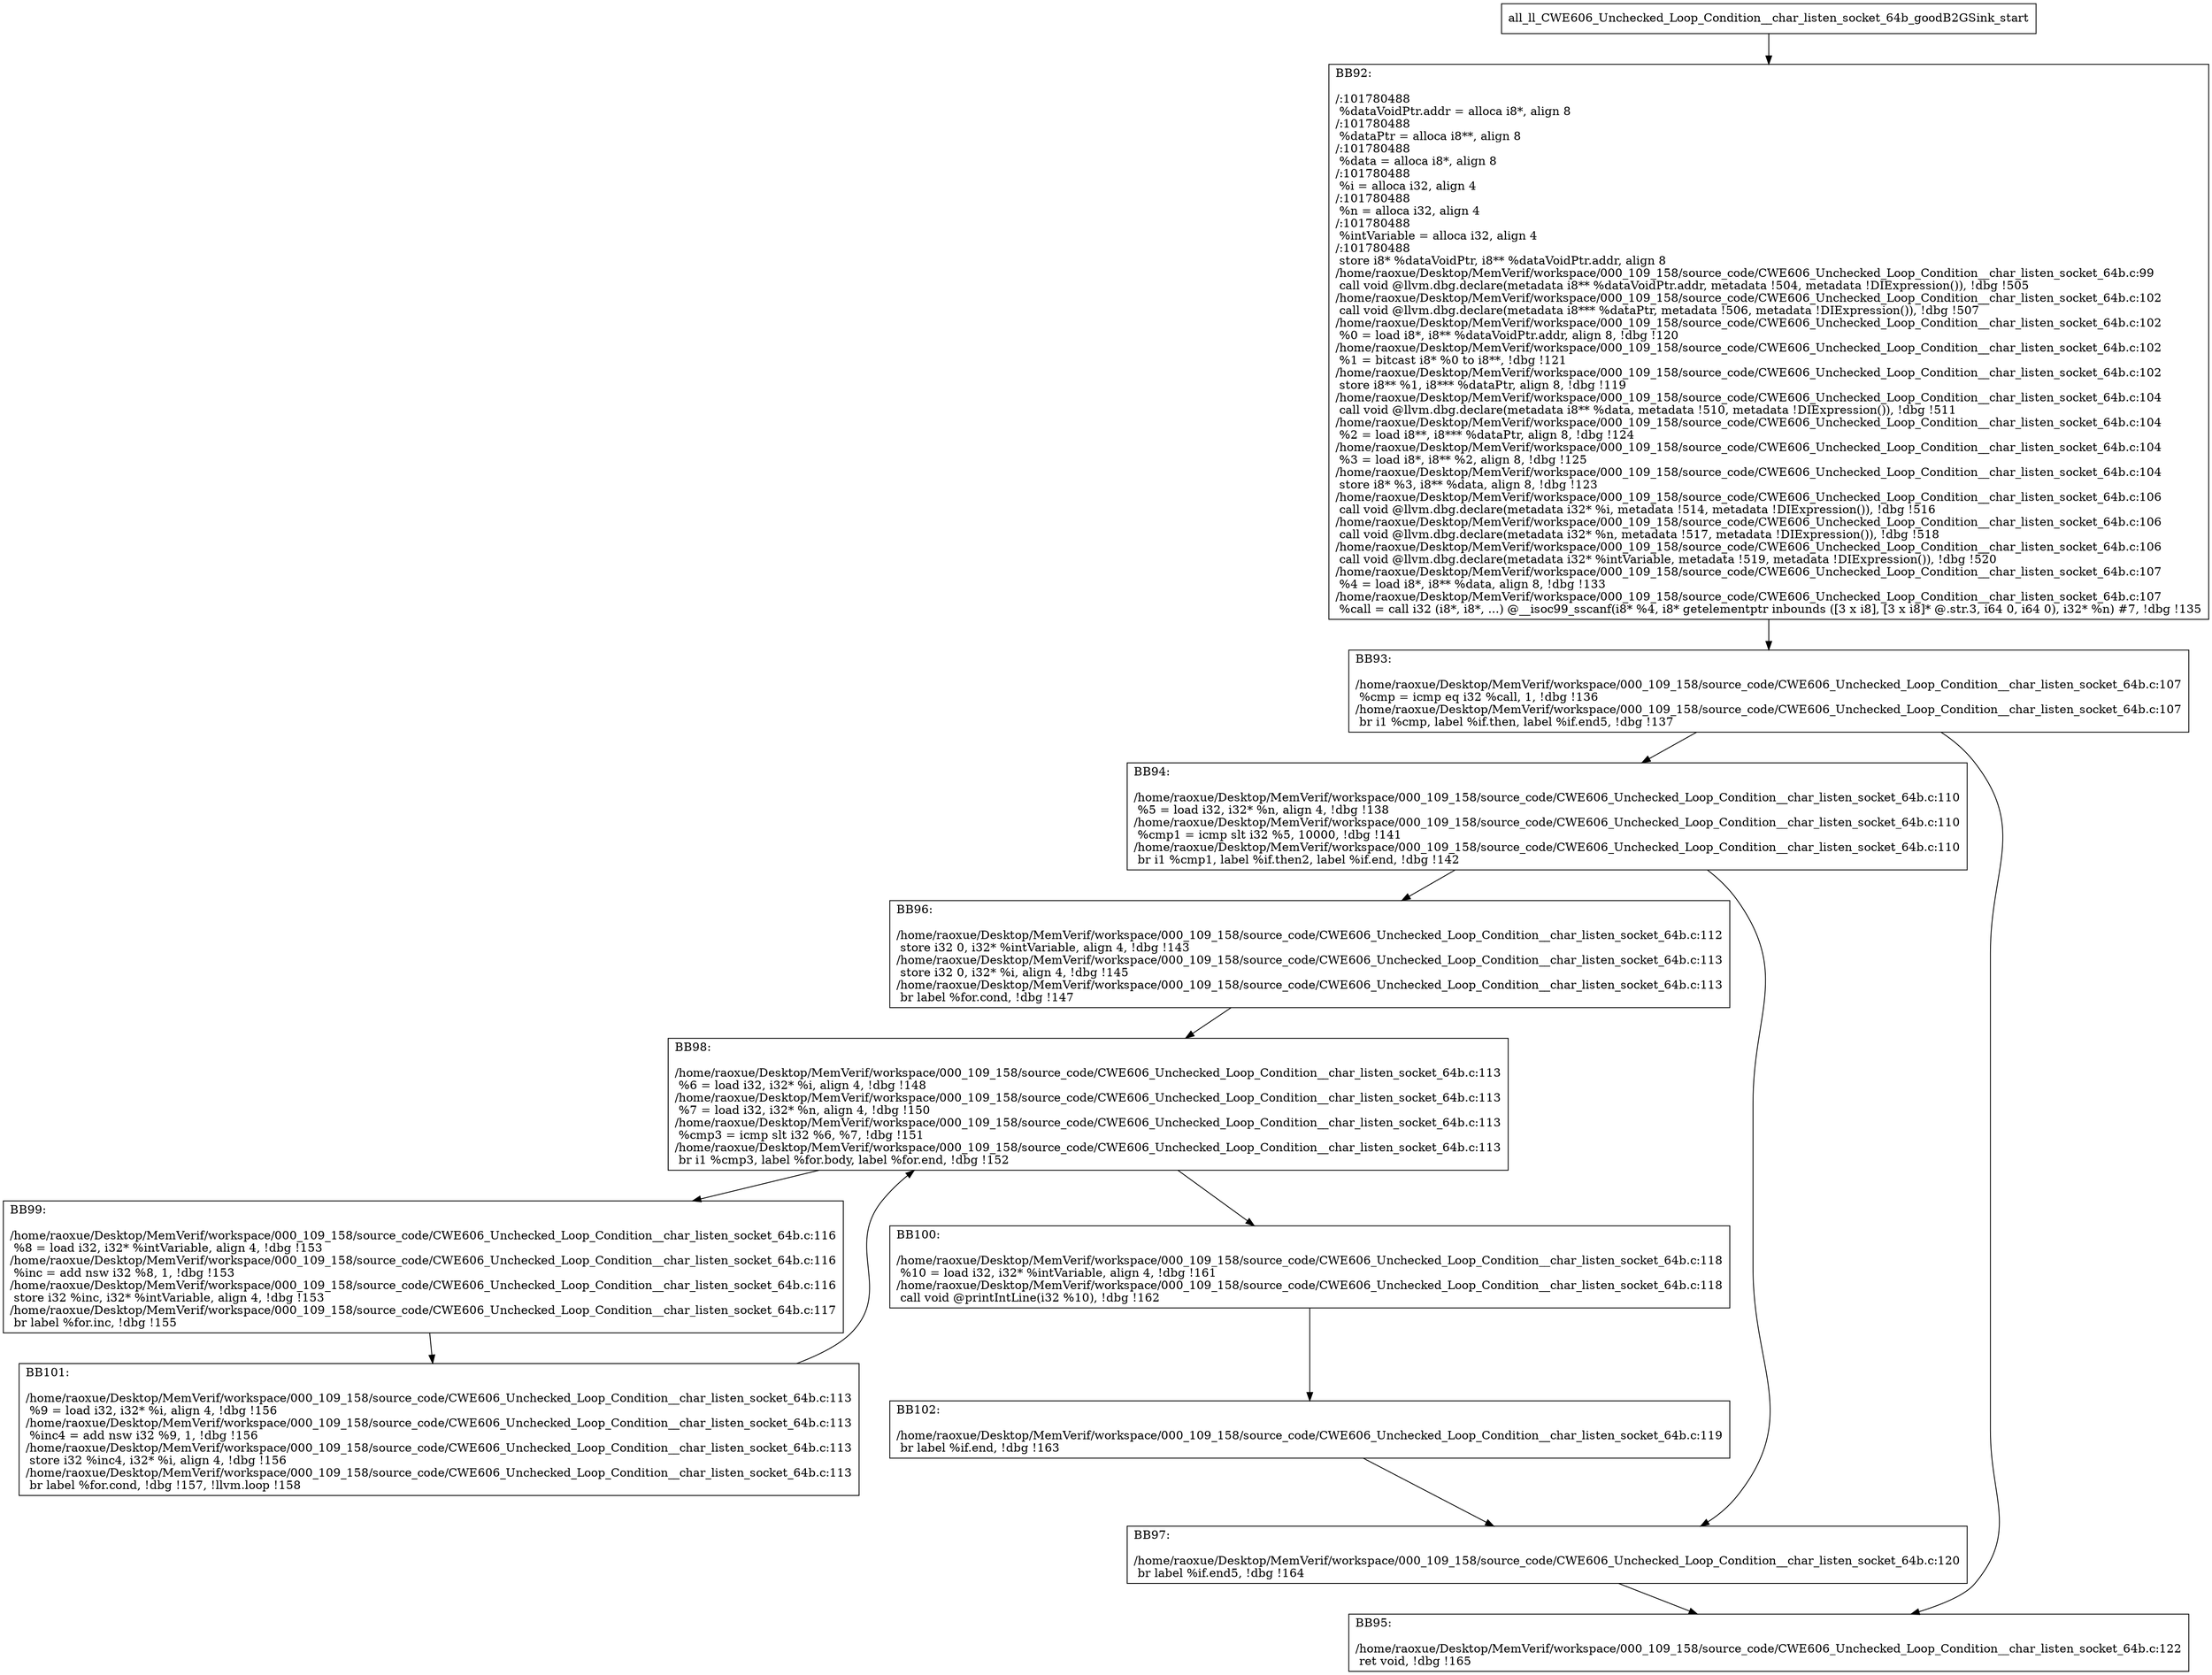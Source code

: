 digraph "CFG for'all_ll_CWE606_Unchecked_Loop_Condition__char_listen_socket_64b_goodB2GSink' function" {
	BBall_ll_CWE606_Unchecked_Loop_Condition__char_listen_socket_64b_goodB2GSink_start[shape=record,label="{all_ll_CWE606_Unchecked_Loop_Condition__char_listen_socket_64b_goodB2GSink_start}"];
	BBall_ll_CWE606_Unchecked_Loop_Condition__char_listen_socket_64b_goodB2GSink_start-> all_ll_CWE606_Unchecked_Loop_Condition__char_listen_socket_64b_goodB2GSinkBB92;
	all_ll_CWE606_Unchecked_Loop_Condition__char_listen_socket_64b_goodB2GSinkBB92 [shape=record, label="{BB92:\l\l/:101780488\l
  %dataVoidPtr.addr = alloca i8*, align 8\l
/:101780488\l
  %dataPtr = alloca i8**, align 8\l
/:101780488\l
  %data = alloca i8*, align 8\l
/:101780488\l
  %i = alloca i32, align 4\l
/:101780488\l
  %n = alloca i32, align 4\l
/:101780488\l
  %intVariable = alloca i32, align 4\l
/:101780488\l
  store i8* %dataVoidPtr, i8** %dataVoidPtr.addr, align 8\l
/home/raoxue/Desktop/MemVerif/workspace/000_109_158/source_code/CWE606_Unchecked_Loop_Condition__char_listen_socket_64b.c:99\l
  call void @llvm.dbg.declare(metadata i8** %dataVoidPtr.addr, metadata !504, metadata !DIExpression()), !dbg !505\l
/home/raoxue/Desktop/MemVerif/workspace/000_109_158/source_code/CWE606_Unchecked_Loop_Condition__char_listen_socket_64b.c:102\l
  call void @llvm.dbg.declare(metadata i8*** %dataPtr, metadata !506, metadata !DIExpression()), !dbg !507\l
/home/raoxue/Desktop/MemVerif/workspace/000_109_158/source_code/CWE606_Unchecked_Loop_Condition__char_listen_socket_64b.c:102\l
  %0 = load i8*, i8** %dataVoidPtr.addr, align 8, !dbg !120\l
/home/raoxue/Desktop/MemVerif/workspace/000_109_158/source_code/CWE606_Unchecked_Loop_Condition__char_listen_socket_64b.c:102\l
  %1 = bitcast i8* %0 to i8**, !dbg !121\l
/home/raoxue/Desktop/MemVerif/workspace/000_109_158/source_code/CWE606_Unchecked_Loop_Condition__char_listen_socket_64b.c:102\l
  store i8** %1, i8*** %dataPtr, align 8, !dbg !119\l
/home/raoxue/Desktop/MemVerif/workspace/000_109_158/source_code/CWE606_Unchecked_Loop_Condition__char_listen_socket_64b.c:104\l
  call void @llvm.dbg.declare(metadata i8** %data, metadata !510, metadata !DIExpression()), !dbg !511\l
/home/raoxue/Desktop/MemVerif/workspace/000_109_158/source_code/CWE606_Unchecked_Loop_Condition__char_listen_socket_64b.c:104\l
  %2 = load i8**, i8*** %dataPtr, align 8, !dbg !124\l
/home/raoxue/Desktop/MemVerif/workspace/000_109_158/source_code/CWE606_Unchecked_Loop_Condition__char_listen_socket_64b.c:104\l
  %3 = load i8*, i8** %2, align 8, !dbg !125\l
/home/raoxue/Desktop/MemVerif/workspace/000_109_158/source_code/CWE606_Unchecked_Loop_Condition__char_listen_socket_64b.c:104\l
  store i8* %3, i8** %data, align 8, !dbg !123\l
/home/raoxue/Desktop/MemVerif/workspace/000_109_158/source_code/CWE606_Unchecked_Loop_Condition__char_listen_socket_64b.c:106\l
  call void @llvm.dbg.declare(metadata i32* %i, metadata !514, metadata !DIExpression()), !dbg !516\l
/home/raoxue/Desktop/MemVerif/workspace/000_109_158/source_code/CWE606_Unchecked_Loop_Condition__char_listen_socket_64b.c:106\l
  call void @llvm.dbg.declare(metadata i32* %n, metadata !517, metadata !DIExpression()), !dbg !518\l
/home/raoxue/Desktop/MemVerif/workspace/000_109_158/source_code/CWE606_Unchecked_Loop_Condition__char_listen_socket_64b.c:106\l
  call void @llvm.dbg.declare(metadata i32* %intVariable, metadata !519, metadata !DIExpression()), !dbg !520\l
/home/raoxue/Desktop/MemVerif/workspace/000_109_158/source_code/CWE606_Unchecked_Loop_Condition__char_listen_socket_64b.c:107\l
  %4 = load i8*, i8** %data, align 8, !dbg !133\l
/home/raoxue/Desktop/MemVerif/workspace/000_109_158/source_code/CWE606_Unchecked_Loop_Condition__char_listen_socket_64b.c:107\l
  %call = call i32 (i8*, i8*, ...) @__isoc99_sscanf(i8* %4, i8* getelementptr inbounds ([3 x i8], [3 x i8]* @.str.3, i64 0, i64 0), i32* %n) #7, !dbg !135\l
}"];
	all_ll_CWE606_Unchecked_Loop_Condition__char_listen_socket_64b_goodB2GSinkBB92-> all_ll_CWE606_Unchecked_Loop_Condition__char_listen_socket_64b_goodB2GSinkBB93;
	all_ll_CWE606_Unchecked_Loop_Condition__char_listen_socket_64b_goodB2GSinkBB93 [shape=record, label="{BB93:\l\l/home/raoxue/Desktop/MemVerif/workspace/000_109_158/source_code/CWE606_Unchecked_Loop_Condition__char_listen_socket_64b.c:107\l
  %cmp = icmp eq i32 %call, 1, !dbg !136\l
/home/raoxue/Desktop/MemVerif/workspace/000_109_158/source_code/CWE606_Unchecked_Loop_Condition__char_listen_socket_64b.c:107\l
  br i1 %cmp, label %if.then, label %if.end5, !dbg !137\l
}"];
	all_ll_CWE606_Unchecked_Loop_Condition__char_listen_socket_64b_goodB2GSinkBB93-> all_ll_CWE606_Unchecked_Loop_Condition__char_listen_socket_64b_goodB2GSinkBB94;
	all_ll_CWE606_Unchecked_Loop_Condition__char_listen_socket_64b_goodB2GSinkBB93-> all_ll_CWE606_Unchecked_Loop_Condition__char_listen_socket_64b_goodB2GSinkBB95;
	all_ll_CWE606_Unchecked_Loop_Condition__char_listen_socket_64b_goodB2GSinkBB94 [shape=record, label="{BB94:\l\l/home/raoxue/Desktop/MemVerif/workspace/000_109_158/source_code/CWE606_Unchecked_Loop_Condition__char_listen_socket_64b.c:110\l
  %5 = load i32, i32* %n, align 4, !dbg !138\l
/home/raoxue/Desktop/MemVerif/workspace/000_109_158/source_code/CWE606_Unchecked_Loop_Condition__char_listen_socket_64b.c:110\l
  %cmp1 = icmp slt i32 %5, 10000, !dbg !141\l
/home/raoxue/Desktop/MemVerif/workspace/000_109_158/source_code/CWE606_Unchecked_Loop_Condition__char_listen_socket_64b.c:110\l
  br i1 %cmp1, label %if.then2, label %if.end, !dbg !142\l
}"];
	all_ll_CWE606_Unchecked_Loop_Condition__char_listen_socket_64b_goodB2GSinkBB94-> all_ll_CWE606_Unchecked_Loop_Condition__char_listen_socket_64b_goodB2GSinkBB96;
	all_ll_CWE606_Unchecked_Loop_Condition__char_listen_socket_64b_goodB2GSinkBB94-> all_ll_CWE606_Unchecked_Loop_Condition__char_listen_socket_64b_goodB2GSinkBB97;
	all_ll_CWE606_Unchecked_Loop_Condition__char_listen_socket_64b_goodB2GSinkBB96 [shape=record, label="{BB96:\l\l/home/raoxue/Desktop/MemVerif/workspace/000_109_158/source_code/CWE606_Unchecked_Loop_Condition__char_listen_socket_64b.c:112\l
  store i32 0, i32* %intVariable, align 4, !dbg !143\l
/home/raoxue/Desktop/MemVerif/workspace/000_109_158/source_code/CWE606_Unchecked_Loop_Condition__char_listen_socket_64b.c:113\l
  store i32 0, i32* %i, align 4, !dbg !145\l
/home/raoxue/Desktop/MemVerif/workspace/000_109_158/source_code/CWE606_Unchecked_Loop_Condition__char_listen_socket_64b.c:113\l
  br label %for.cond, !dbg !147\l
}"];
	all_ll_CWE606_Unchecked_Loop_Condition__char_listen_socket_64b_goodB2GSinkBB96-> all_ll_CWE606_Unchecked_Loop_Condition__char_listen_socket_64b_goodB2GSinkBB98;
	all_ll_CWE606_Unchecked_Loop_Condition__char_listen_socket_64b_goodB2GSinkBB98 [shape=record, label="{BB98:\l\l/home/raoxue/Desktop/MemVerif/workspace/000_109_158/source_code/CWE606_Unchecked_Loop_Condition__char_listen_socket_64b.c:113\l
  %6 = load i32, i32* %i, align 4, !dbg !148\l
/home/raoxue/Desktop/MemVerif/workspace/000_109_158/source_code/CWE606_Unchecked_Loop_Condition__char_listen_socket_64b.c:113\l
  %7 = load i32, i32* %n, align 4, !dbg !150\l
/home/raoxue/Desktop/MemVerif/workspace/000_109_158/source_code/CWE606_Unchecked_Loop_Condition__char_listen_socket_64b.c:113\l
  %cmp3 = icmp slt i32 %6, %7, !dbg !151\l
/home/raoxue/Desktop/MemVerif/workspace/000_109_158/source_code/CWE606_Unchecked_Loop_Condition__char_listen_socket_64b.c:113\l
  br i1 %cmp3, label %for.body, label %for.end, !dbg !152\l
}"];
	all_ll_CWE606_Unchecked_Loop_Condition__char_listen_socket_64b_goodB2GSinkBB98-> all_ll_CWE606_Unchecked_Loop_Condition__char_listen_socket_64b_goodB2GSinkBB99;
	all_ll_CWE606_Unchecked_Loop_Condition__char_listen_socket_64b_goodB2GSinkBB98-> all_ll_CWE606_Unchecked_Loop_Condition__char_listen_socket_64b_goodB2GSinkBB100;
	all_ll_CWE606_Unchecked_Loop_Condition__char_listen_socket_64b_goodB2GSinkBB99 [shape=record, label="{BB99:\l\l/home/raoxue/Desktop/MemVerif/workspace/000_109_158/source_code/CWE606_Unchecked_Loop_Condition__char_listen_socket_64b.c:116\l
  %8 = load i32, i32* %intVariable, align 4, !dbg !153\l
/home/raoxue/Desktop/MemVerif/workspace/000_109_158/source_code/CWE606_Unchecked_Loop_Condition__char_listen_socket_64b.c:116\l
  %inc = add nsw i32 %8, 1, !dbg !153\l
/home/raoxue/Desktop/MemVerif/workspace/000_109_158/source_code/CWE606_Unchecked_Loop_Condition__char_listen_socket_64b.c:116\l
  store i32 %inc, i32* %intVariable, align 4, !dbg !153\l
/home/raoxue/Desktop/MemVerif/workspace/000_109_158/source_code/CWE606_Unchecked_Loop_Condition__char_listen_socket_64b.c:117\l
  br label %for.inc, !dbg !155\l
}"];
	all_ll_CWE606_Unchecked_Loop_Condition__char_listen_socket_64b_goodB2GSinkBB99-> all_ll_CWE606_Unchecked_Loop_Condition__char_listen_socket_64b_goodB2GSinkBB101;
	all_ll_CWE606_Unchecked_Loop_Condition__char_listen_socket_64b_goodB2GSinkBB101 [shape=record, label="{BB101:\l\l/home/raoxue/Desktop/MemVerif/workspace/000_109_158/source_code/CWE606_Unchecked_Loop_Condition__char_listen_socket_64b.c:113\l
  %9 = load i32, i32* %i, align 4, !dbg !156\l
/home/raoxue/Desktop/MemVerif/workspace/000_109_158/source_code/CWE606_Unchecked_Loop_Condition__char_listen_socket_64b.c:113\l
  %inc4 = add nsw i32 %9, 1, !dbg !156\l
/home/raoxue/Desktop/MemVerif/workspace/000_109_158/source_code/CWE606_Unchecked_Loop_Condition__char_listen_socket_64b.c:113\l
  store i32 %inc4, i32* %i, align 4, !dbg !156\l
/home/raoxue/Desktop/MemVerif/workspace/000_109_158/source_code/CWE606_Unchecked_Loop_Condition__char_listen_socket_64b.c:113\l
  br label %for.cond, !dbg !157, !llvm.loop !158\l
}"];
	all_ll_CWE606_Unchecked_Loop_Condition__char_listen_socket_64b_goodB2GSinkBB101-> all_ll_CWE606_Unchecked_Loop_Condition__char_listen_socket_64b_goodB2GSinkBB98;
	all_ll_CWE606_Unchecked_Loop_Condition__char_listen_socket_64b_goodB2GSinkBB100 [shape=record, label="{BB100:\l\l/home/raoxue/Desktop/MemVerif/workspace/000_109_158/source_code/CWE606_Unchecked_Loop_Condition__char_listen_socket_64b.c:118\l
  %10 = load i32, i32* %intVariable, align 4, !dbg !161\l
/home/raoxue/Desktop/MemVerif/workspace/000_109_158/source_code/CWE606_Unchecked_Loop_Condition__char_listen_socket_64b.c:118\l
  call void @printIntLine(i32 %10), !dbg !162\l
}"];
	all_ll_CWE606_Unchecked_Loop_Condition__char_listen_socket_64b_goodB2GSinkBB100-> all_ll_CWE606_Unchecked_Loop_Condition__char_listen_socket_64b_goodB2GSinkBB102;
	all_ll_CWE606_Unchecked_Loop_Condition__char_listen_socket_64b_goodB2GSinkBB102 [shape=record, label="{BB102:\l\l/home/raoxue/Desktop/MemVerif/workspace/000_109_158/source_code/CWE606_Unchecked_Loop_Condition__char_listen_socket_64b.c:119\l
  br label %if.end, !dbg !163\l
}"];
	all_ll_CWE606_Unchecked_Loop_Condition__char_listen_socket_64b_goodB2GSinkBB102-> all_ll_CWE606_Unchecked_Loop_Condition__char_listen_socket_64b_goodB2GSinkBB97;
	all_ll_CWE606_Unchecked_Loop_Condition__char_listen_socket_64b_goodB2GSinkBB97 [shape=record, label="{BB97:\l\l/home/raoxue/Desktop/MemVerif/workspace/000_109_158/source_code/CWE606_Unchecked_Loop_Condition__char_listen_socket_64b.c:120\l
  br label %if.end5, !dbg !164\l
}"];
	all_ll_CWE606_Unchecked_Loop_Condition__char_listen_socket_64b_goodB2GSinkBB97-> all_ll_CWE606_Unchecked_Loop_Condition__char_listen_socket_64b_goodB2GSinkBB95;
	all_ll_CWE606_Unchecked_Loop_Condition__char_listen_socket_64b_goodB2GSinkBB95 [shape=record, label="{BB95:\l\l/home/raoxue/Desktop/MemVerif/workspace/000_109_158/source_code/CWE606_Unchecked_Loop_Condition__char_listen_socket_64b.c:122\l
  ret void, !dbg !165\l
}"];
}

